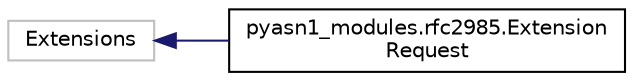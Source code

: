 digraph "Graphical Class Hierarchy"
{
 // LATEX_PDF_SIZE
  edge [fontname="Helvetica",fontsize="10",labelfontname="Helvetica",labelfontsize="10"];
  node [fontname="Helvetica",fontsize="10",shape=record];
  rankdir="LR";
  Node16066 [label="Extensions",height=0.2,width=0.4,color="grey75", fillcolor="white", style="filled",tooltip=" "];
  Node16066 -> Node0 [dir="back",color="midnightblue",fontsize="10",style="solid",fontname="Helvetica"];
  Node0 [label="pyasn1_modules.rfc2985.Extension\lRequest",height=0.2,width=0.4,color="black", fillcolor="white", style="filled",URL="$classpyasn1__modules_1_1rfc2985_1_1ExtensionRequest.html",tooltip=" "];
}
